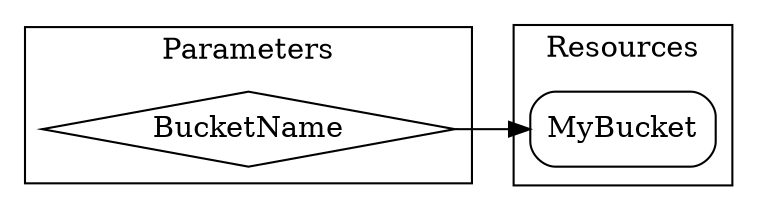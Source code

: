 digraph {
    rankdir=LR;
    concentrate=true;
    subgraph cluster_Parameters {
        label="Parameters";
        "Parameters: BucketName" [label="BucketName" shape=diamond];
    }

    subgraph cluster_Resources {
        label="Resources";
        "Resources: MyBucket" [label="MyBucket" shape=Mrecord];
    }

    subgraph cluster_Outputs {
        label="Outputs";
    }

    "Parameters: BucketName" -> "Resources: MyBucket";
}
